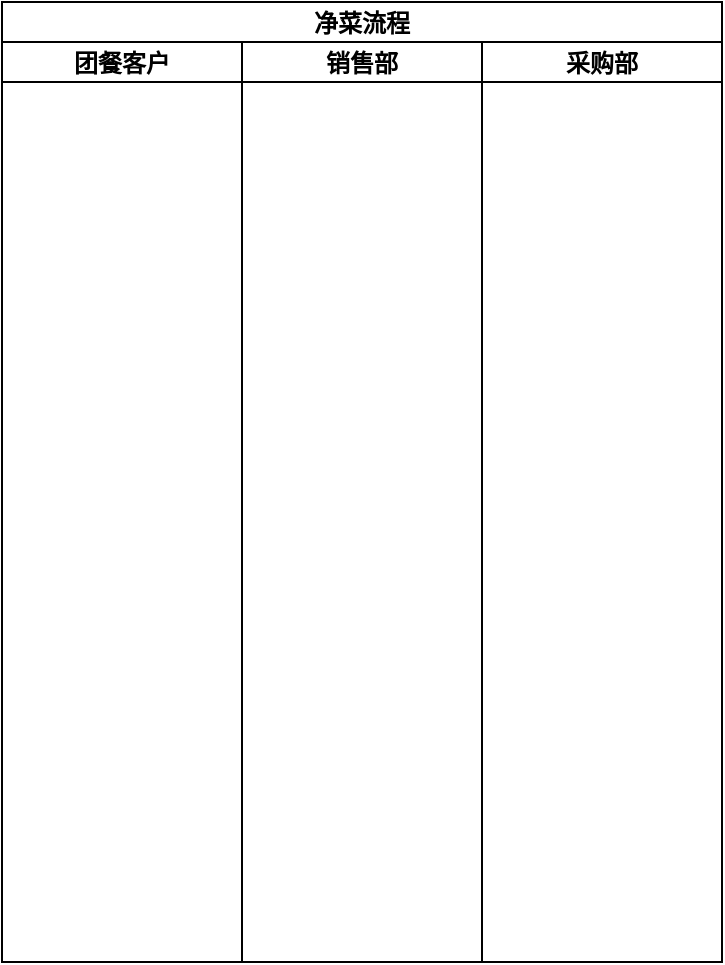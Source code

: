 <mxfile version="16.4.7" type="github">
  <diagram id="prtHgNgQTEPvFCAcTncT" name="Page-1">
    <mxGraphModel dx="786" dy="491" grid="1" gridSize="10" guides="1" tooltips="1" connect="1" arrows="1" fold="1" page="1" pageScale="1" pageWidth="827" pageHeight="1169" math="0" shadow="0">
      <root>
        <mxCell id="0" />
        <mxCell id="1" parent="0" />
        <mxCell id="W3Ta2PXYDv4i-qcJKnqc-1" value="Pool" style="swimlane;childLayout=stackLayout;resizeParent=1;resizeParentMax=0;startSize=20;" vertex="1" parent="1">
          <mxGeometry x="220" y="80" width="360" height="480" as="geometry" />
        </mxCell>
        <mxCell id="W3Ta2PXYDv4i-qcJKnqc-2" value="Lane 1" style="swimlane;startSize=20;" vertex="1" parent="W3Ta2PXYDv4i-qcJKnqc-1">
          <mxGeometry y="20" width="120" height="460" as="geometry" />
        </mxCell>
        <mxCell id="W3Ta2PXYDv4i-qcJKnqc-3" value="Lane 2" style="swimlane;startSize=20;" vertex="1" parent="W3Ta2PXYDv4i-qcJKnqc-1">
          <mxGeometry x="120" y="20" width="120" height="460" as="geometry" />
        </mxCell>
        <mxCell id="W3Ta2PXYDv4i-qcJKnqc-4" value="Lane 3" style="swimlane;startSize=20;" vertex="1" parent="W3Ta2PXYDv4i-qcJKnqc-1">
          <mxGeometry x="240" y="20" width="120" height="460" as="geometry" />
        </mxCell>
        <mxCell id="W3Ta2PXYDv4i-qcJKnqc-5" value="Pool" style="swimlane;childLayout=stackLayout;resizeParent=1;resizeParentMax=0;startSize=20;" vertex="1" parent="1">
          <mxGeometry x="220" y="80" width="360" height="480" as="geometry" />
        </mxCell>
        <mxCell id="W3Ta2PXYDv4i-qcJKnqc-6" value="Lane 1" style="swimlane;startSize=20;" vertex="1" parent="W3Ta2PXYDv4i-qcJKnqc-5">
          <mxGeometry y="20" width="120" height="460" as="geometry" />
        </mxCell>
        <mxCell id="W3Ta2PXYDv4i-qcJKnqc-7" value="Lane 2" style="swimlane;startSize=20;" vertex="1" parent="W3Ta2PXYDv4i-qcJKnqc-5">
          <mxGeometry x="120" y="20" width="120" height="460" as="geometry" />
        </mxCell>
        <mxCell id="W3Ta2PXYDv4i-qcJKnqc-8" value="Lane 3" style="swimlane;startSize=20;" vertex="1" parent="W3Ta2PXYDv4i-qcJKnqc-5">
          <mxGeometry x="240" y="20" width="120" height="460" as="geometry" />
        </mxCell>
        <mxCell id="W3Ta2PXYDv4i-qcJKnqc-9" value="净菜流程" style="swimlane;childLayout=stackLayout;resizeParent=1;resizeParentMax=0;startSize=20;" vertex="1" parent="1">
          <mxGeometry x="220" y="80" width="360" height="480" as="geometry" />
        </mxCell>
        <mxCell id="W3Ta2PXYDv4i-qcJKnqc-10" value="团餐客户" style="swimlane;startSize=20;" vertex="1" parent="W3Ta2PXYDv4i-qcJKnqc-9">
          <mxGeometry y="20" width="120" height="460" as="geometry" />
        </mxCell>
        <mxCell id="W3Ta2PXYDv4i-qcJKnqc-11" value="销售部" style="swimlane;startSize=20;" vertex="1" parent="W3Ta2PXYDv4i-qcJKnqc-9">
          <mxGeometry x="120" y="20" width="120" height="460" as="geometry" />
        </mxCell>
        <mxCell id="W3Ta2PXYDv4i-qcJKnqc-12" value="采购部" style="swimlane;startSize=20;" vertex="1" parent="W3Ta2PXYDv4i-qcJKnqc-9">
          <mxGeometry x="240" y="20" width="120" height="460" as="geometry">
            <mxRectangle x="240" y="20" width="30" height="460" as="alternateBounds" />
          </mxGeometry>
        </mxCell>
      </root>
    </mxGraphModel>
  </diagram>
</mxfile>
